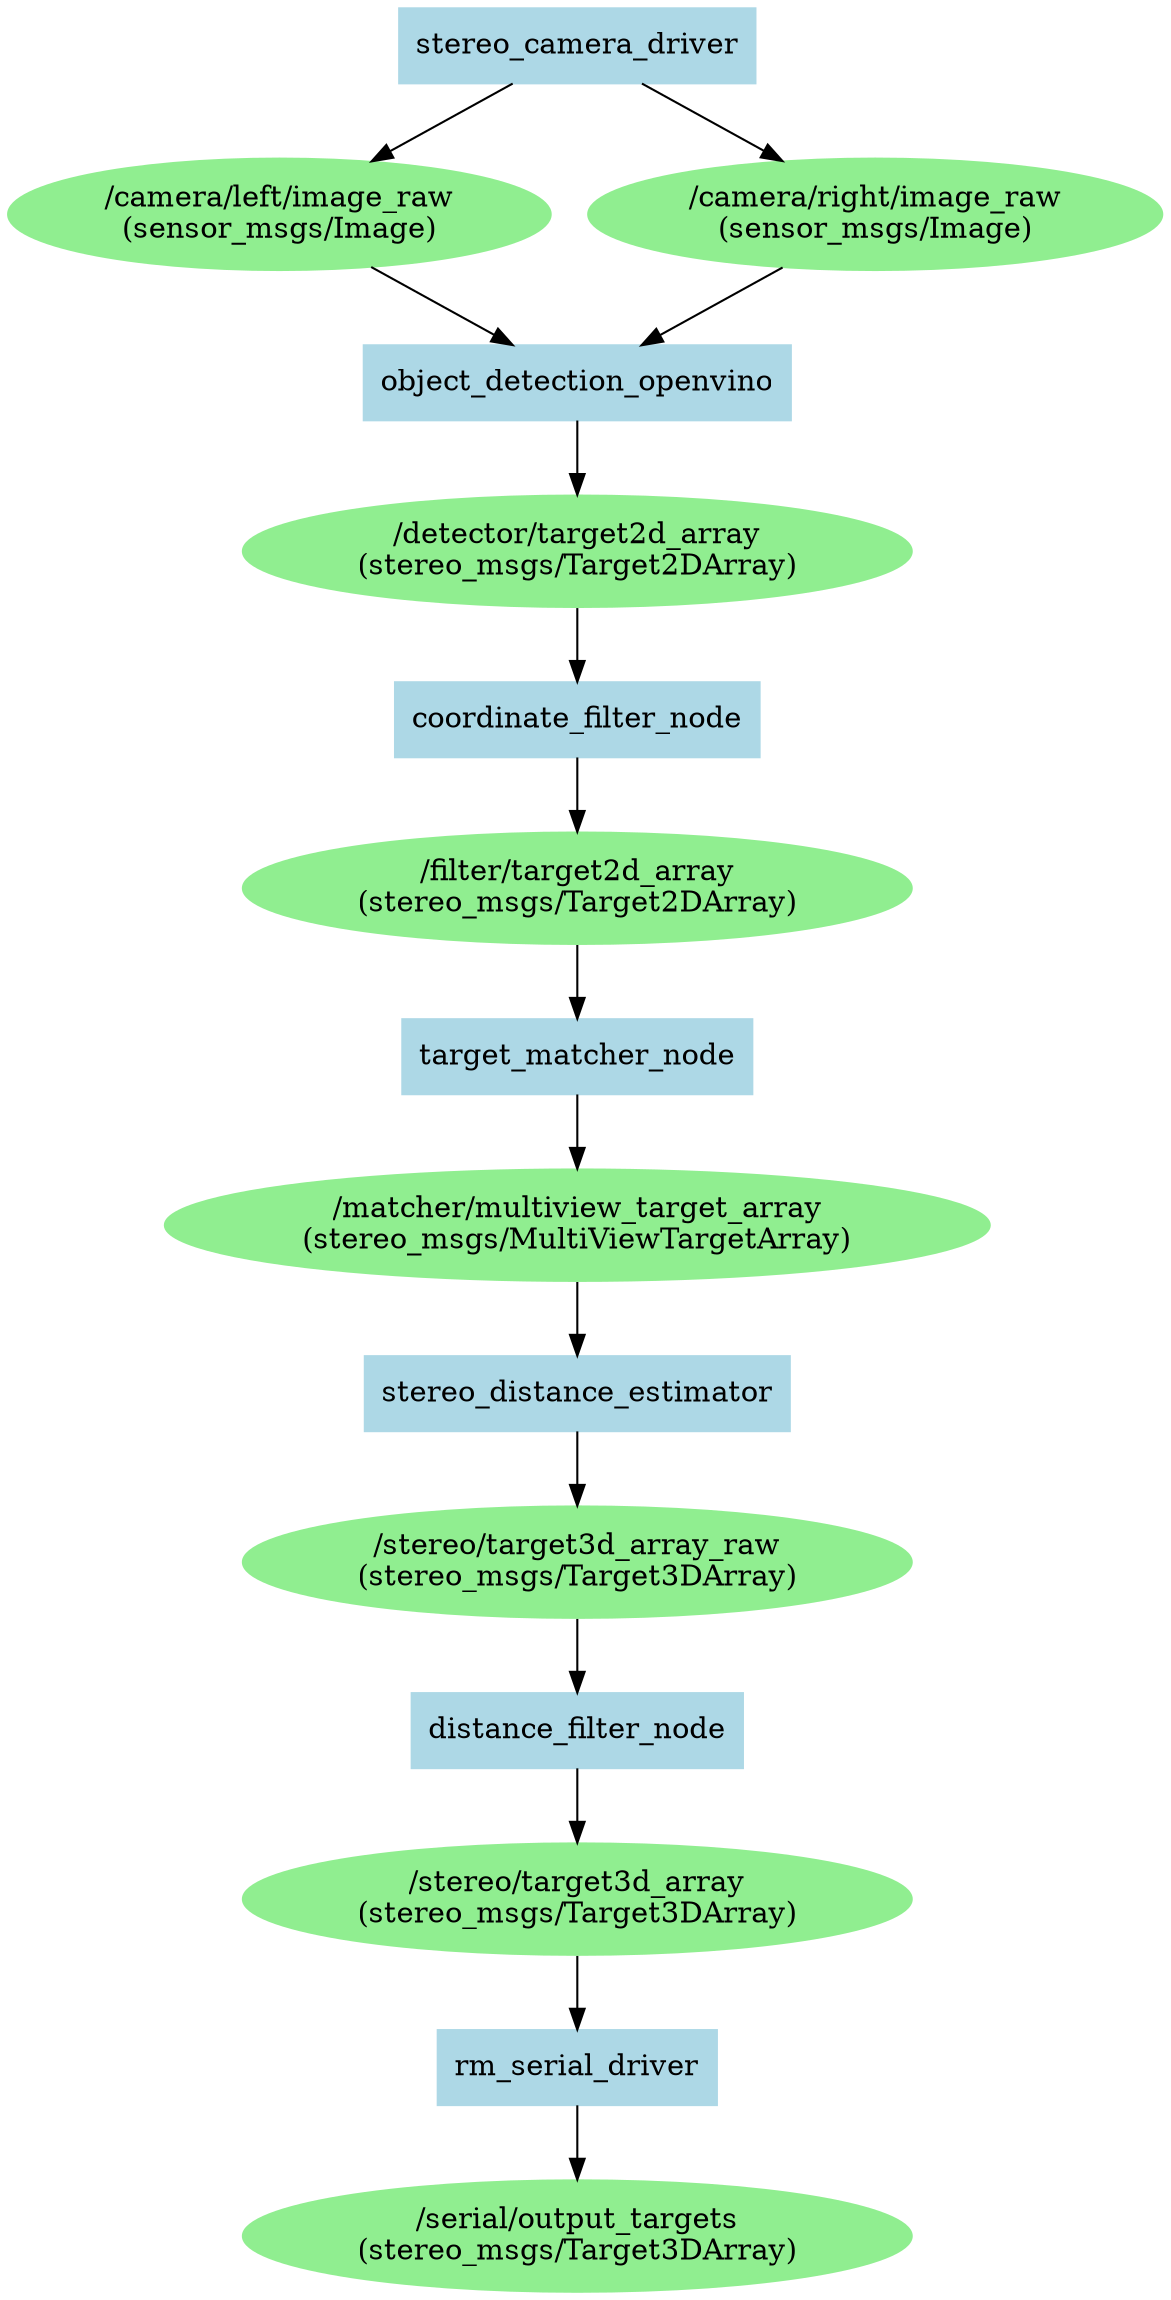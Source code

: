 digraph ros2_stereo_system {
    rankdir=TD;
    node [shape=box, style=filled, color=lightblue];

    // ROS2 节点
    StereoCameraDriver [label="stereo_camera_driver"];
    ObjectDetector [label="object_detection_openvino"];
    CoordFilter [label="coordinate_filter_node"];
    TargetMatcher [label="target_matcher_node"];
    StereoDistance [label="stereo_distance_estimator"];
    DistanceFilter [label="distance_filter_node"];
    SerialDriver [label="rm_serial_driver"];

    // Topics
    LeftImage [shape=ellipse, style=filled, color=lightgreen, label="/camera/left/image_raw\n(sensor_msgs/Image)"];
    RightImage [shape=ellipse, style=filled, color=lightgreen, label="/camera/right/image_raw\n(sensor_msgs/Image)"];
    Target2DArrayRaw [shape=ellipse, style=filled, color=lightgreen, label="/detector/target2d_array\n(stereo_msgs/Target2DArray)"];
    Target2DArrayFiltered [shape=ellipse, style=filled, color=lightgreen, label="/filter/target2d_array\n(stereo_msgs/Target2DArray)"];
    MultiViewTargetArray [shape=ellipse, style=filled, color=lightgreen, label="/matcher/multiview_target_array\n(stereo_msgs/MultiViewTargetArray)"];
    Target3DArrayRaw [shape=ellipse, style=filled, color=lightgreen, label="/stereo/target3d_array_raw\n(stereo_msgs/Target3DArray)"];
    Target3DArrayFiltered [shape=ellipse, style=filled, color=lightgreen, label="/stereo/target3d_array\n(stereo_msgs/Target3DArray)"];
    SerialOutput [shape=ellipse, style=filled, color=lightgreen, label="/serial/output_targets\n(stereo_msgs/Target3DArray)"];

    // 数据流
    StereoCameraDriver -> LeftImage;
    StereoCameraDriver -> RightImage;

    LeftImage -> ObjectDetector;
    RightImage -> ObjectDetector;

    ObjectDetector -> Target2DArrayRaw;
    Target2DArrayRaw -> CoordFilter;

    CoordFilter -> Target2DArrayFiltered;
    Target2DArrayFiltered -> TargetMatcher;

    TargetMatcher -> MultiViewTargetArray;
    MultiViewTargetArray -> StereoDistance;

    StereoDistance -> Target3DArrayRaw;
    Target3DArrayRaw -> DistanceFilter;

    DistanceFilter -> Target3DArrayFiltered;
    Target3DArrayFiltered -> SerialDriver;

    SerialDriver -> SerialOutput;
}
